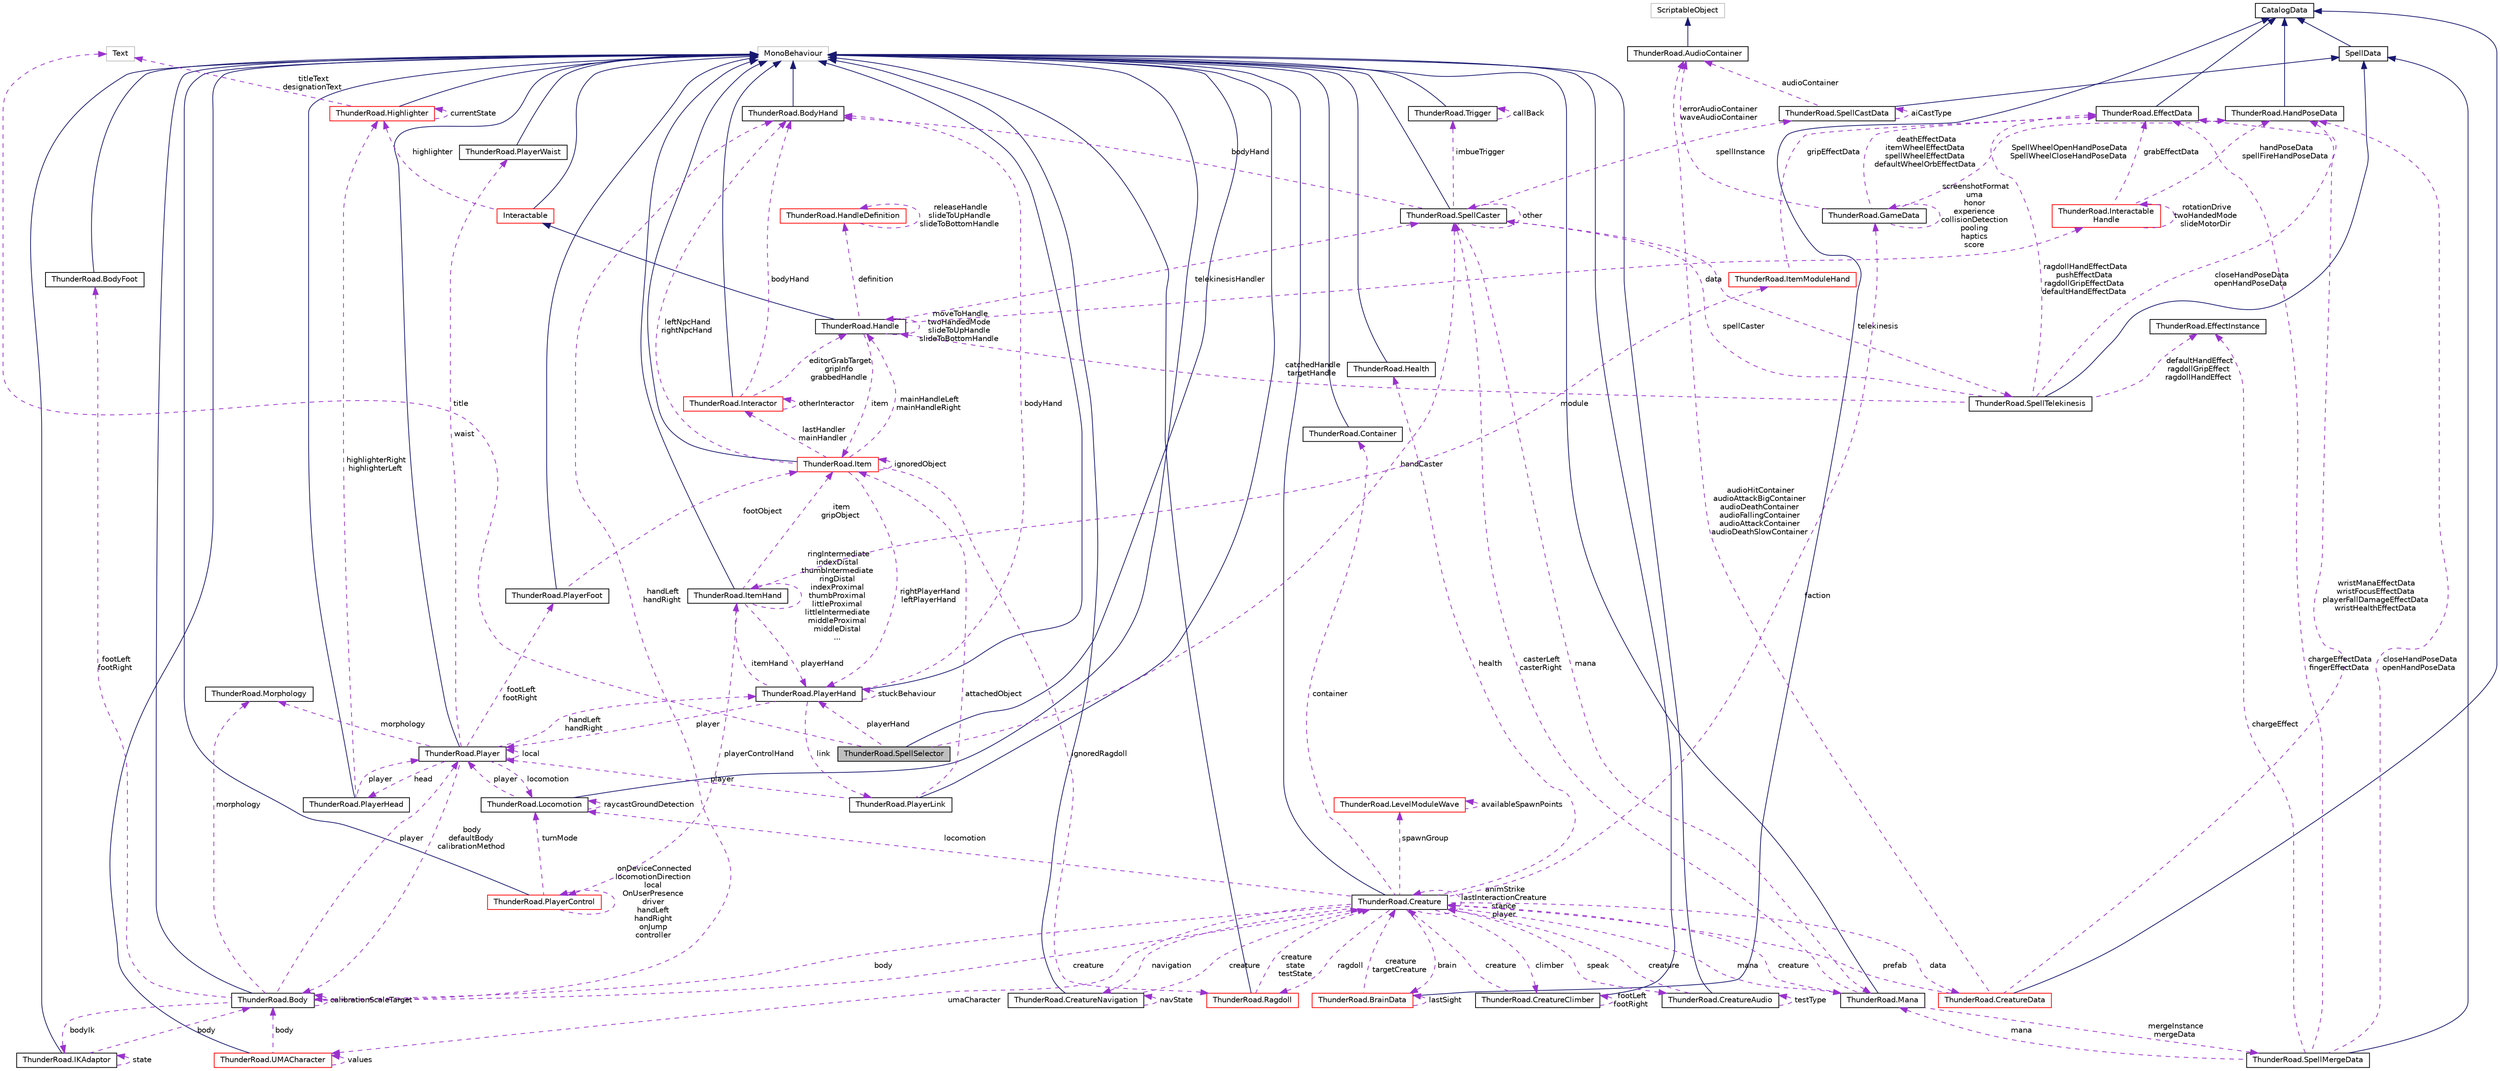 digraph "ThunderRoad.SpellSelector"
{
 // LATEX_PDF_SIZE
  edge [fontname="Helvetica",fontsize="10",labelfontname="Helvetica",labelfontsize="10"];
  node [fontname="Helvetica",fontsize="10",shape=record];
  Node1 [label="ThunderRoad.SpellSelector",height=0.2,width=0.4,color="black", fillcolor="grey75", style="filled", fontcolor="black",tooltip="Class SpellSelector. Implements the UnityEngine.MonoBehaviour"];
  Node2 -> Node1 [dir="back",color="midnightblue",fontsize="10",style="solid",fontname="Helvetica"];
  Node2 [label="MonoBehaviour",height=0.2,width=0.4,color="grey75", fillcolor="white", style="filled",tooltip=" "];
  Node3 -> Node1 [dir="back",color="darkorchid3",fontsize="10",style="dashed",label=" title" ,fontname="Helvetica"];
  Node3 [label="Text",height=0.2,width=0.4,color="grey75", fillcolor="white", style="filled",tooltip=" "];
  Node4 -> Node1 [dir="back",color="darkorchid3",fontsize="10",style="dashed",label=" handCaster" ,fontname="Helvetica"];
  Node4 [label="ThunderRoad.SpellCaster",height=0.2,width=0.4,color="black", fillcolor="white", style="filled",URL="$class_thunder_road_1_1_spell_caster.html",tooltip="Class SpellCaster. Implements the UnityEngine.MonoBehaviour"];
  Node2 -> Node4 [dir="back",color="midnightblue",fontsize="10",style="solid",fontname="Helvetica"];
  Node5 -> Node4 [dir="back",color="darkorchid3",fontsize="10",style="dashed",label=" telekinesis" ,fontname="Helvetica"];
  Node5 [label="ThunderRoad.SpellTelekinesis",height=0.2,width=0.4,color="black", fillcolor="white", style="filled",URL="$class_thunder_road_1_1_spell_telekinesis.html",tooltip="Class SpellTelekinesis. Implements the ThunderRoad.SpellData"];
  Node6 -> Node5 [dir="back",color="midnightblue",fontsize="10",style="solid",fontname="Helvetica"];
  Node6 [label="SpellData",height=0.2,width=0.4,color="black", fillcolor="white", style="filled",URL="$class_thunder_road_1_1_spell_data.html",tooltip="Class SpellData. Implements the ThunderRoad.CatalogData"];
  Node7 -> Node6 [dir="back",color="midnightblue",fontsize="10",style="solid",fontname="Helvetica"];
  Node7 [label="CatalogData",height=0.2,width=0.4,color="black", fillcolor="white", style="filled",URL="$class_thunder_road_1_1_catalog_data.html",tooltip="Class CatalogData."];
  Node8 -> Node5 [dir="back",color="darkorchid3",fontsize="10",style="dashed",label=" ragdollHandEffectData\npushEffectData\nragdollGripEffectData\ndefaultHandEffectData" ,fontname="Helvetica"];
  Node8 [label="ThunderRoad.EffectData",height=0.2,width=0.4,color="black", fillcolor="white", style="filled",URL="$class_thunder_road_1_1_effect_data.html",tooltip="Class EffectData. Implements the ThunderRoad.CatalogData"];
  Node7 -> Node8 [dir="back",color="midnightblue",fontsize="10",style="solid",fontname="Helvetica"];
  Node9 -> Node5 [dir="back",color="darkorchid3",fontsize="10",style="dashed",label=" closeHandPoseData\nopenHandPoseData" ,fontname="Helvetica"];
  Node9 [label="ThunderRoad.HandPoseData",height=0.2,width=0.4,color="black", fillcolor="white", style="filled",URL="$class_thunder_road_1_1_hand_pose_data.html",tooltip="Class HandPoseData. Implements the ThunderRoad.CatalogData"];
  Node7 -> Node9 [dir="back",color="midnightblue",fontsize="10",style="solid",fontname="Helvetica"];
  Node4 -> Node5 [dir="back",color="darkorchid3",fontsize="10",style="dashed",label=" spellCaster" ,fontname="Helvetica"];
  Node10 -> Node5 [dir="back",color="darkorchid3",fontsize="10",style="dashed",label=" catchedHandle\ntargetHandle" ,fontname="Helvetica"];
  Node10 [label="ThunderRoad.Handle",height=0.2,width=0.4,color="black", fillcolor="white", style="filled",URL="$class_thunder_road_1_1_handle.html",tooltip="Class Handle. Implements the ThunderRoad.Interactable"];
  Node11 -> Node10 [dir="back",color="midnightblue",fontsize="10",style="solid",fontname="Helvetica"];
  Node11 [label="Interactable",height=0.2,width=0.4,color="red", fillcolor="white", style="filled",URL="$class_thunder_road_1_1_interactable.html",tooltip="Class Interactable. Implements the UnityEngine.MonoBehaviour"];
  Node2 -> Node11 [dir="back",color="midnightblue",fontsize="10",style="solid",fontname="Helvetica"];
  Node12 -> Node11 [dir="back",color="darkorchid3",fontsize="10",style="dashed",label=" highlighter" ,fontname="Helvetica"];
  Node12 [label="ThunderRoad.Highlighter",height=0.2,width=0.4,color="red", fillcolor="white", style="filled",URL="$class_thunder_road_1_1_highlighter.html",tooltip="Class Highlighter. Implements the UnityEngine.MonoBehaviour"];
  Node2 -> Node12 [dir="back",color="midnightblue",fontsize="10",style="solid",fontname="Helvetica"];
  Node3 -> Node12 [dir="back",color="darkorchid3",fontsize="10",style="dashed",label=" titleText\ndesignationText" ,fontname="Helvetica"];
  Node12 -> Node12 [dir="back",color="darkorchid3",fontsize="10",style="dashed",label=" currentState" ,fontname="Helvetica"];
  Node16 -> Node10 [dir="back",color="darkorchid3",fontsize="10",style="dashed",label=" definition" ,fontname="Helvetica"];
  Node16 [label="ThunderRoad.HandleDefinition",height=0.2,width=0.4,color="red", fillcolor="white", style="filled",URL="$class_thunder_road_1_1_handle_definition.html",tooltip="Class HandleDefinition. Implements the ThunderRoad.InteractableDefinition"];
  Node16 -> Node16 [dir="back",color="darkorchid3",fontsize="10",style="dashed",label=" releaseHandle\nslideToUpHandle\nslideToBottomHandle" ,fontname="Helvetica"];
  Node19 -> Node10 [dir="back",color="darkorchid3",fontsize="10",style="dashed",label=" data" ,fontname="Helvetica"];
  Node19 [label="ThunderRoad.Interactable\lHandle",height=0.2,width=0.4,color="red", fillcolor="white", style="filled",URL="$class_thunder_road_1_1_interactable_handle.html",tooltip="Class InteractableHandle. Implements the ThunderRoad.InteractableData"];
  Node8 -> Node19 [dir="back",color="darkorchid3",fontsize="10",style="dashed",label=" grabEffectData" ,fontname="Helvetica"];
  Node19 -> Node19 [dir="back",color="darkorchid3",fontsize="10",style="dashed",label=" rotationDrive\ntwoHandedMode\nslideMotorDir" ,fontname="Helvetica"];
  Node9 -> Node19 [dir="back",color="darkorchid3",fontsize="10",style="dashed",label=" handPoseData\nspellFireHandPoseData" ,fontname="Helvetica"];
  Node4 -> Node10 [dir="back",color="darkorchid3",fontsize="10",style="dashed",label=" telekinesisHandler" ,fontname="Helvetica"];
  Node10 -> Node10 [dir="back",color="darkorchid3",fontsize="10",style="dashed",label=" moveToHandle\ntwoHandedMode\nslideToUpHandle\nslideToBottomHandle" ,fontname="Helvetica"];
  Node21 -> Node10 [dir="back",color="darkorchid3",fontsize="10",style="dashed",label=" item" ,fontname="Helvetica"];
  Node21 [label="ThunderRoad.Item",height=0.2,width=0.4,color="red", fillcolor="white", style="filled",URL="$class_thunder_road_1_1_item.html",tooltip="Class Item. Implements the UnityEngine.MonoBehaviour"];
  Node2 -> Node21 [dir="back",color="midnightblue",fontsize="10",style="solid",fontname="Helvetica"];
  Node22 -> Node21 [dir="back",color="darkorchid3",fontsize="10",style="dashed",label=" lastHandler\nmainHandler" ,fontname="Helvetica"];
  Node22 [label="ThunderRoad.Interactor",height=0.2,width=0.4,color="red", fillcolor="white", style="filled",URL="$class_thunder_road_1_1_interactor.html",tooltip="Class Interactor. Implements the UnityEngine.MonoBehaviour"];
  Node2 -> Node22 [dir="back",color="midnightblue",fontsize="10",style="solid",fontname="Helvetica"];
  Node22 -> Node22 [dir="back",color="darkorchid3",fontsize="10",style="dashed",label=" otherInteractor" ,fontname="Helvetica"];
  Node10 -> Node22 [dir="back",color="darkorchid3",fontsize="10",style="dashed",label=" editorGrabTarget\ngripInfo\ngrabbedHandle" ,fontname="Helvetica"];
  Node24 -> Node22 [dir="back",color="darkorchid3",fontsize="10",style="dashed",label=" bodyHand" ,fontname="Helvetica"];
  Node24 [label="ThunderRoad.BodyHand",height=0.2,width=0.4,color="black", fillcolor="white", style="filled",URL="$class_thunder_road_1_1_body_hand.html",tooltip="Class BodyHand. Implements the UnityEngine.MonoBehaviour"];
  Node2 -> Node24 [dir="back",color="midnightblue",fontsize="10",style="solid",fontname="Helvetica"];
  Node27 -> Node21 [dir="back",color="darkorchid3",fontsize="10",style="dashed",label=" ignoredRagdoll" ,fontname="Helvetica"];
  Node27 [label="ThunderRoad.Ragdoll",height=0.2,width=0.4,color="red", fillcolor="white", style="filled",URL="$class_thunder_road_1_1_ragdoll.html",tooltip="Class Ragdoll. Implements the UnityEngine.MonoBehaviour"];
  Node2 -> Node27 [dir="back",color="midnightblue",fontsize="10",style="solid",fontname="Helvetica"];
  Node48 -> Node27 [dir="back",color="darkorchid3",fontsize="10",style="dashed",label=" creature\nstate\ntestState" ,fontname="Helvetica"];
  Node48 [label="ThunderRoad.Creature",height=0.2,width=0.4,color="black", fillcolor="white", style="filled",URL="$class_thunder_road_1_1_creature.html",tooltip="Class Creature. Implements the UnityEngine.MonoBehaviour"];
  Node2 -> Node48 [dir="back",color="midnightblue",fontsize="10",style="solid",fontname="Helvetica"];
  Node49 -> Node48 [dir="back",color="darkorchid3",fontsize="10",style="dashed",label=" climber" ,fontname="Helvetica"];
  Node49 [label="ThunderRoad.CreatureClimber",height=0.2,width=0.4,color="black", fillcolor="white", style="filled",URL="$class_thunder_road_1_1_creature_climber.html",tooltip="Class CreatureClimber. Implements the UnityEngine.MonoBehaviour"];
  Node2 -> Node49 [dir="back",color="midnightblue",fontsize="10",style="solid",fontname="Helvetica"];
  Node49 -> Node49 [dir="back",color="darkorchid3",fontsize="10",style="dashed",label=" footLeft\nfootRight" ,fontname="Helvetica"];
  Node48 -> Node49 [dir="back",color="darkorchid3",fontsize="10",style="dashed",label=" creature" ,fontname="Helvetica"];
  Node50 -> Node48 [dir="back",color="darkorchid3",fontsize="10",style="dashed",label=" health" ,fontname="Helvetica"];
  Node50 [label="ThunderRoad.Health",height=0.2,width=0.4,color="black", fillcolor="white", style="filled",URL="$class_thunder_road_1_1_health.html",tooltip="Class Health. Implements the UnityEngine.MonoBehaviour"];
  Node2 -> Node50 [dir="back",color="midnightblue",fontsize="10",style="solid",fontname="Helvetica"];
  Node51 -> Node48 [dir="back",color="darkorchid3",fontsize="10",style="dashed",label=" faction" ,fontname="Helvetica"];
  Node51 [label="ThunderRoad.GameData",height=0.2,width=0.4,color="black", fillcolor="white", style="filled",URL="$class_thunder_road_1_1_game_data.html",tooltip="Class GameData."];
  Node51 -> Node51 [dir="back",color="darkorchid3",fontsize="10",style="dashed",label=" screenshotFormat\numa\nhonor\nexperience\ncollisionDetection\npooling\nhaptics\nscore" ,fontname="Helvetica"];
  Node8 -> Node51 [dir="back",color="darkorchid3",fontsize="10",style="dashed",label=" deathEffectData\nitemWheelEffectData\nspellWheelEffectData\ndefaultWheelOrbEffectData" ,fontname="Helvetica"];
  Node9 -> Node51 [dir="back",color="darkorchid3",fontsize="10",style="dashed",label=" SpellWheelOpenHandPoseData\nSpellWheelCloseHandPoseData" ,fontname="Helvetica"];
  Node39 -> Node51 [dir="back",color="darkorchid3",fontsize="10",style="dashed",label=" errorAudioContainer\nwaveAudioContainer" ,fontname="Helvetica"];
  Node39 [label="ThunderRoad.AudioContainer",height=0.2,width=0.4,color="black", fillcolor="white", style="filled",URL="$class_thunder_road_1_1_audio_container.html",tooltip="Class AudioContainer. Implements the UnityEngine.ScriptableObject"];
  Node40 -> Node39 [dir="back",color="midnightblue",fontsize="10",style="solid",fontname="Helvetica"];
  Node40 [label="ScriptableObject",height=0.2,width=0.4,color="grey75", fillcolor="white", style="filled",tooltip=" "];
  Node52 -> Node48 [dir="back",color="darkorchid3",fontsize="10",style="dashed",label=" spawnGroup" ,fontname="Helvetica"];
  Node52 [label="ThunderRoad.LevelModuleWave",height=0.2,width=0.4,color="red", fillcolor="white", style="filled",URL="$class_thunder_road_1_1_level_module_wave.html",tooltip="Class LevelModuleWave. Implements the ThunderRoad.LevelModule"];
  Node52 -> Node52 [dir="back",color="darkorchid3",fontsize="10",style="dashed",label=" availableSpawnPoints" ,fontname="Helvetica"];
  Node55 -> Node48 [dir="back",color="darkorchid3",fontsize="10",style="dashed",label=" data" ,fontname="Helvetica"];
  Node55 [label="ThunderRoad.CreatureData",height=0.2,width=0.4,color="red", fillcolor="white", style="filled",URL="$class_thunder_road_1_1_creature_data.html",tooltip="Class CreatureData. Implements the ThunderRoad.CatalogData"];
  Node7 -> Node55 [dir="back",color="midnightblue",fontsize="10",style="solid",fontname="Helvetica"];
  Node8 -> Node55 [dir="back",color="darkorchid3",fontsize="10",style="dashed",label=" wristManaEffectData\nwristFocusEffectData\nplayerFallDamageEffectData\nwristHealthEffectData" ,fontname="Helvetica"];
  Node39 -> Node55 [dir="back",color="darkorchid3",fontsize="10",style="dashed",label=" audioHitContainer\naudioAttackBigContainer\naudioDeathContainer\naudioFallingContainer\naudioAttackContainer\naudioDeathSlowContainer" ,fontname="Helvetica"];
  Node48 -> Node55 [dir="back",color="darkorchid3",fontsize="10",style="dashed",label=" prefab" ,fontname="Helvetica"];
  Node58 -> Node48 [dir="back",color="darkorchid3",fontsize="10",style="dashed",label=" locomotion" ,fontname="Helvetica"];
  Node58 [label="ThunderRoad.Locomotion",height=0.2,width=0.4,color="black", fillcolor="white", style="filled",URL="$class_thunder_road_1_1_locomotion.html",tooltip="Class Locomotion. Implements the UnityEngine.MonoBehaviour"];
  Node2 -> Node58 [dir="back",color="midnightblue",fontsize="10",style="solid",fontname="Helvetica"];
  Node59 -> Node58 [dir="back",color="darkorchid3",fontsize="10",style="dashed",label=" player" ,fontname="Helvetica"];
  Node59 [label="ThunderRoad.Player",height=0.2,width=0.4,color="black", fillcolor="white", style="filled",URL="$class_thunder_road_1_1_player.html",tooltip="Class Player. Implements the UnityEngine.MonoBehaviour"];
  Node2 -> Node59 [dir="back",color="midnightblue",fontsize="10",style="solid",fontname="Helvetica"];
  Node60 -> Node59 [dir="back",color="darkorchid3",fontsize="10",style="dashed",label=" footLeft\nfootRight" ,fontname="Helvetica"];
  Node60 [label="ThunderRoad.PlayerFoot",height=0.2,width=0.4,color="black", fillcolor="white", style="filled",URL="$class_thunder_road_1_1_player_foot.html",tooltip="Class PlayerFoot. Implements the UnityEngine.MonoBehaviour"];
  Node2 -> Node60 [dir="back",color="midnightblue",fontsize="10",style="solid",fontname="Helvetica"];
  Node21 -> Node60 [dir="back",color="darkorchid3",fontsize="10",style="dashed",label=" footObject" ,fontname="Helvetica"];
  Node59 -> Node59 [dir="back",color="darkorchid3",fontsize="10",style="dashed",label=" local" ,fontname="Helvetica"];
  Node61 -> Node59 [dir="back",color="darkorchid3",fontsize="10",style="dashed",label=" morphology" ,fontname="Helvetica"];
  Node61 [label="ThunderRoad.Morphology",height=0.2,width=0.4,color="black", fillcolor="white", style="filled",URL="$class_thunder_road_1_1_morphology.html",tooltip="Class Morphology."];
  Node58 -> Node59 [dir="back",color="darkorchid3",fontsize="10",style="dashed",label=" locomotion" ,fontname="Helvetica"];
  Node62 -> Node59 [dir="back",color="darkorchid3",fontsize="10",style="dashed",label=" head" ,fontname="Helvetica"];
  Node62 [label="ThunderRoad.PlayerHead",height=0.2,width=0.4,color="black", fillcolor="white", style="filled",URL="$class_thunder_road_1_1_player_head.html",tooltip="Class PlayerHead. Implements the UnityEngine.MonoBehaviour"];
  Node2 -> Node62 [dir="back",color="midnightblue",fontsize="10",style="solid",fontname="Helvetica"];
  Node59 -> Node62 [dir="back",color="darkorchid3",fontsize="10",style="dashed",label=" player" ,fontname="Helvetica"];
  Node12 -> Node62 [dir="back",color="darkorchid3",fontsize="10",style="dashed",label=" highlighterRight\nhighlighterLeft" ,fontname="Helvetica"];
  Node63 -> Node59 [dir="back",color="darkorchid3",fontsize="10",style="dashed",label=" body\ndefaultBody\ncalibrationMethod" ,fontname="Helvetica"];
  Node63 [label="ThunderRoad.Body",height=0.2,width=0.4,color="black", fillcolor="white", style="filled",URL="$class_thunder_road_1_1_body.html",tooltip="Class Body. Implements the UnityEngine.MonoBehaviour"];
  Node2 -> Node63 [dir="back",color="midnightblue",fontsize="10",style="solid",fontname="Helvetica"];
  Node59 -> Node63 [dir="back",color="darkorchid3",fontsize="10",style="dashed",label=" player" ,fontname="Helvetica"];
  Node61 -> Node63 [dir="back",color="darkorchid3",fontsize="10",style="dashed",label=" morphology" ,fontname="Helvetica"];
  Node64 -> Node63 [dir="back",color="darkorchid3",fontsize="10",style="dashed",label=" bodyIk" ,fontname="Helvetica"];
  Node64 [label="ThunderRoad.IKAdaptor",height=0.2,width=0.4,color="black", fillcolor="white", style="filled",URL="$class_thunder_road_1_1_i_k_adaptor.html",tooltip="Class IKAdaptor. Implements the UnityEngine.MonoBehaviour"];
  Node2 -> Node64 [dir="back",color="midnightblue",fontsize="10",style="solid",fontname="Helvetica"];
  Node64 -> Node64 [dir="back",color="darkorchid3",fontsize="10",style="dashed",label=" state" ,fontname="Helvetica"];
  Node63 -> Node64 [dir="back",color="darkorchid3",fontsize="10",style="dashed",label=" body" ,fontname="Helvetica"];
  Node63 -> Node63 [dir="back",color="darkorchid3",fontsize="10",style="dashed",label=" calibrationScaleTarget" ,fontname="Helvetica"];
  Node48 -> Node63 [dir="back",color="darkorchid3",fontsize="10",style="dashed",label=" creature" ,fontname="Helvetica"];
  Node24 -> Node63 [dir="back",color="darkorchid3",fontsize="10",style="dashed",label=" handLeft\nhandRight" ,fontname="Helvetica"];
  Node65 -> Node63 [dir="back",color="darkorchid3",fontsize="10",style="dashed",label=" footLeft\nfootRight" ,fontname="Helvetica"];
  Node65 [label="ThunderRoad.BodyFoot",height=0.2,width=0.4,color="black", fillcolor="white", style="filled",URL="$class_thunder_road_1_1_body_foot.html",tooltip="Class BodyFoot. Implements the UnityEngine.MonoBehaviour"];
  Node2 -> Node65 [dir="back",color="midnightblue",fontsize="10",style="solid",fontname="Helvetica"];
  Node66 -> Node59 [dir="back",color="darkorchid3",fontsize="10",style="dashed",label=" waist" ,fontname="Helvetica"];
  Node66 [label="ThunderRoad.PlayerWaist",height=0.2,width=0.4,color="black", fillcolor="white", style="filled",URL="$class_thunder_road_1_1_player_waist.html",tooltip="Class PlayerWaist. Implements the UnityEngine.MonoBehaviour"];
  Node2 -> Node66 [dir="back",color="midnightblue",fontsize="10",style="solid",fontname="Helvetica"];
  Node67 -> Node59 [dir="back",color="darkorchid3",fontsize="10",style="dashed",label=" handLeft\nhandRight" ,fontname="Helvetica"];
  Node67 [label="ThunderRoad.PlayerHand",height=0.2,width=0.4,color="black", fillcolor="white", style="filled",URL="$class_thunder_road_1_1_player_hand.html",tooltip="Class PlayerHand. Implements the UnityEngine.MonoBehaviour"];
  Node2 -> Node67 [dir="back",color="midnightblue",fontsize="10",style="solid",fontname="Helvetica"];
  Node59 -> Node67 [dir="back",color="darkorchid3",fontsize="10",style="dashed",label=" player" ,fontname="Helvetica"];
  Node68 -> Node67 [dir="back",color="darkorchid3",fontsize="10",style="dashed",label=" link" ,fontname="Helvetica"];
  Node68 [label="ThunderRoad.PlayerLink",height=0.2,width=0.4,color="black", fillcolor="white", style="filled",URL="$class_thunder_road_1_1_player_link.html",tooltip="Class PlayerLink. Implements the UnityEngine.MonoBehaviour"];
  Node2 -> Node68 [dir="back",color="midnightblue",fontsize="10",style="solid",fontname="Helvetica"];
  Node59 -> Node68 [dir="back",color="darkorchid3",fontsize="10",style="dashed",label=" player" ,fontname="Helvetica"];
  Node21 -> Node68 [dir="back",color="darkorchid3",fontsize="10",style="dashed",label=" attachedObject" ,fontname="Helvetica"];
  Node69 -> Node67 [dir="back",color="darkorchid3",fontsize="10",style="dashed",label=" itemHand" ,fontname="Helvetica"];
  Node69 [label="ThunderRoad.ItemHand",height=0.2,width=0.4,color="black", fillcolor="white", style="filled",URL="$class_thunder_road_1_1_item_hand.html",tooltip="Class ItemHand. Implements the UnityEngine.MonoBehaviour"];
  Node2 -> Node69 [dir="back",color="midnightblue",fontsize="10",style="solid",fontname="Helvetica"];
  Node70 -> Node69 [dir="back",color="darkorchid3",fontsize="10",style="dashed",label=" module" ,fontname="Helvetica"];
  Node70 [label="ThunderRoad.ItemModuleHand",height=0.2,width=0.4,color="red", fillcolor="white", style="filled",URL="$class_thunder_road_1_1_item_module_hand.html",tooltip="Class ItemModuleHand. Implements the ThunderRoad.ItemModule"];
  Node8 -> Node70 [dir="back",color="darkorchid3",fontsize="10",style="dashed",label=" gripEffectData" ,fontname="Helvetica"];
  Node72 -> Node69 [dir="back",color="darkorchid3",fontsize="10",style="dashed",label=" playerControlHand" ,fontname="Helvetica"];
  Node72 [label="ThunderRoad.PlayerControl",height=0.2,width=0.4,color="red", fillcolor="white", style="filled",URL="$class_thunder_road_1_1_player_control.html",tooltip="Class PlayerControl. Implements the UnityEngine.MonoBehaviour"];
  Node2 -> Node72 [dir="back",color="midnightblue",fontsize="10",style="solid",fontname="Helvetica"];
  Node58 -> Node72 [dir="back",color="darkorchid3",fontsize="10",style="dashed",label=" turnMode" ,fontname="Helvetica"];
  Node72 -> Node72 [dir="back",color="darkorchid3",fontsize="10",style="dashed",label=" onDeviceConnected\nlocomotionDirection\nlocal\nOnUserPresence\ndriver\nhandLeft\nhandRight\nonJump\ncontroller" ,fontname="Helvetica"];
  Node69 -> Node69 [dir="back",color="darkorchid3",fontsize="10",style="dashed",label=" ringIntermediate\nindexDistal\nthumbIntermediate\nringDistal\nindexProximal\nthumbProximal\nlittleProximal\nlittleIntermediate\nmiddleProximal\nmiddleDistal\n..." ,fontname="Helvetica"];
  Node21 -> Node69 [dir="back",color="darkorchid3",fontsize="10",style="dashed",label=" item\ngripObject" ,fontname="Helvetica"];
  Node67 -> Node69 [dir="back",color="darkorchid3",fontsize="10",style="dashed",label=" playerHand" ,fontname="Helvetica"];
  Node24 -> Node67 [dir="back",color="darkorchid3",fontsize="10",style="dashed",label=" bodyHand" ,fontname="Helvetica"];
  Node67 -> Node67 [dir="back",color="darkorchid3",fontsize="10",style="dashed",label=" stuckBehaviour" ,fontname="Helvetica"];
  Node58 -> Node58 [dir="back",color="darkorchid3",fontsize="10",style="dashed",label=" raycastGroundDetection" ,fontname="Helvetica"];
  Node27 -> Node48 [dir="back",color="darkorchid3",fontsize="10",style="dashed",label=" ragdoll" ,fontname="Helvetica"];
  Node63 -> Node48 [dir="back",color="darkorchid3",fontsize="10",style="dashed",label=" body" ,fontname="Helvetica"];
  Node74 -> Node48 [dir="back",color="darkorchid3",fontsize="10",style="dashed",label=" speak" ,fontname="Helvetica"];
  Node74 [label="ThunderRoad.CreatureAudio",height=0.2,width=0.4,color="black", fillcolor="white", style="filled",URL="$class_thunder_road_1_1_creature_audio.html",tooltip="Class CreatureAudio. Implements the UnityEngine.MonoBehaviour"];
  Node2 -> Node74 [dir="back",color="midnightblue",fontsize="10",style="solid",fontname="Helvetica"];
  Node74 -> Node74 [dir="back",color="darkorchid3",fontsize="10",style="dashed",label=" testType" ,fontname="Helvetica"];
  Node48 -> Node74 [dir="back",color="darkorchid3",fontsize="10",style="dashed",label=" creature" ,fontname="Helvetica"];
  Node48 -> Node48 [dir="back",color="darkorchid3",fontsize="10",style="dashed",label=" animStrike\nlastInteractionCreature\nstance\nplayer" ,fontname="Helvetica"];
  Node75 -> Node48 [dir="back",color="darkorchid3",fontsize="10",style="dashed",label=" mana" ,fontname="Helvetica"];
  Node75 [label="ThunderRoad.Mana",height=0.2,width=0.4,color="black", fillcolor="white", style="filled",URL="$class_thunder_road_1_1_mana.html",tooltip="Class Mana. Implements the UnityEngine.MonoBehaviour"];
  Node2 -> Node75 [dir="back",color="midnightblue",fontsize="10",style="solid",fontname="Helvetica"];
  Node76 -> Node75 [dir="back",color="darkorchid3",fontsize="10",style="dashed",label=" mergeInstance\nmergeData" ,fontname="Helvetica"];
  Node76 [label="ThunderRoad.SpellMergeData",height=0.2,width=0.4,color="black", fillcolor="white", style="filled",URL="$class_thunder_road_1_1_spell_merge_data.html",tooltip="Class SpellMergeData. Implements the ThunderRoad.SpellData"];
  Node6 -> Node76 [dir="back",color="midnightblue",fontsize="10",style="solid",fontname="Helvetica"];
  Node8 -> Node76 [dir="back",color="darkorchid3",fontsize="10",style="dashed",label=" chargeEffectData\nfingerEffectData" ,fontname="Helvetica"];
  Node9 -> Node76 [dir="back",color="darkorchid3",fontsize="10",style="dashed",label=" closeHandPoseData\nopenHandPoseData" ,fontname="Helvetica"];
  Node75 -> Node76 [dir="back",color="darkorchid3",fontsize="10",style="dashed",label=" mana" ,fontname="Helvetica"];
  Node33 -> Node76 [dir="back",color="darkorchid3",fontsize="10",style="dashed",label=" chargeEffect" ,fontname="Helvetica"];
  Node33 [label="ThunderRoad.EffectInstance",height=0.2,width=0.4,color="black", fillcolor="white", style="filled",URL="$class_thunder_road_1_1_effect_instance.html",tooltip="Class EffectInstance."];
  Node4 -> Node75 [dir="back",color="darkorchid3",fontsize="10",style="dashed",label=" casterLeft\ncasterRight" ,fontname="Helvetica"];
  Node48 -> Node75 [dir="back",color="darkorchid3",fontsize="10",style="dashed",label=" creature" ,fontname="Helvetica"];
  Node77 -> Node48 [dir="back",color="darkorchid3",fontsize="10",style="dashed",label=" umaCharacter" ,fontname="Helvetica"];
  Node77 [label="ThunderRoad.UMACharacter",height=0.2,width=0.4,color="red", fillcolor="white", style="filled",URL="$class_thunder_road_1_1_u_m_a_character.html",tooltip="Class UMACharacter. Implements the UnityEngine.MonoBehaviour"];
  Node2 -> Node77 [dir="back",color="midnightblue",fontsize="10",style="solid",fontname="Helvetica"];
  Node63 -> Node77 [dir="back",color="darkorchid3",fontsize="10",style="dashed",label=" body" ,fontname="Helvetica"];
  Node77 -> Node77 [dir="back",color="darkorchid3",fontsize="10",style="dashed",label=" values" ,fontname="Helvetica"];
  Node78 -> Node48 [dir="back",color="darkorchid3",fontsize="10",style="dashed",label=" container" ,fontname="Helvetica"];
  Node78 [label="ThunderRoad.Container",height=0.2,width=0.4,color="black", fillcolor="white", style="filled",URL="$class_thunder_road_1_1_container.html",tooltip="Class Container. Implements the UnityEngine.MonoBehaviour"];
  Node2 -> Node78 [dir="back",color="midnightblue",fontsize="10",style="solid",fontname="Helvetica"];
  Node79 -> Node48 [dir="back",color="darkorchid3",fontsize="10",style="dashed",label=" brain" ,fontname="Helvetica"];
  Node79 [label="ThunderRoad.BrainData",height=0.2,width=0.4,color="red", fillcolor="white", style="filled",URL="$class_thunder_road_1_1_brain_data.html",tooltip="Class BrainData. Implements the ThunderRoad.CatalogData"];
  Node7 -> Node79 [dir="back",color="midnightblue",fontsize="10",style="solid",fontname="Helvetica"];
  Node48 -> Node79 [dir="back",color="darkorchid3",fontsize="10",style="dashed",label=" creature\ntargetCreature" ,fontname="Helvetica"];
  Node79 -> Node79 [dir="back",color="darkorchid3",fontsize="10",style="dashed",label=" lastSight" ,fontname="Helvetica"];
  Node87 -> Node48 [dir="back",color="darkorchid3",fontsize="10",style="dashed",label=" navigation" ,fontname="Helvetica"];
  Node87 [label="ThunderRoad.CreatureNavigation",height=0.2,width=0.4,color="black", fillcolor="white", style="filled",URL="$class_thunder_road_1_1_creature_navigation.html",tooltip="Class CreatureNavigation. Implements the UnityEngine.MonoBehaviour"];
  Node2 -> Node87 [dir="back",color="midnightblue",fontsize="10",style="solid",fontname="Helvetica"];
  Node48 -> Node87 [dir="back",color="darkorchid3",fontsize="10",style="dashed",label=" creature" ,fontname="Helvetica"];
  Node87 -> Node87 [dir="back",color="darkorchid3",fontsize="10",style="dashed",label=" navState" ,fontname="Helvetica"];
  Node10 -> Node21 [dir="back",color="darkorchid3",fontsize="10",style="dashed",label=" mainHandleLeft\nmainHandleRight" ,fontname="Helvetica"];
  Node21 -> Node21 [dir="back",color="darkorchid3",fontsize="10",style="dashed",label=" ignoredObject" ,fontname="Helvetica"];
  Node24 -> Node21 [dir="back",color="darkorchid3",fontsize="10",style="dashed",label=" leftNpcHand\nrightNpcHand" ,fontname="Helvetica"];
  Node67 -> Node21 [dir="back",color="darkorchid3",fontsize="10",style="dashed",label=" rightPlayerHand\nleftPlayerHand" ,fontname="Helvetica"];
  Node33 -> Node5 [dir="back",color="darkorchid3",fontsize="10",style="dashed",label=" defaultHandEffect\nragdollGripEffect\nragdollHandEffect" ,fontname="Helvetica"];
  Node4 -> Node4 [dir="back",color="darkorchid3",fontsize="10",style="dashed",label=" other" ,fontname="Helvetica"];
  Node41 -> Node4 [dir="back",color="darkorchid3",fontsize="10",style="dashed",label=" spellInstance" ,fontname="Helvetica"];
  Node41 [label="ThunderRoad.SpellCastData",height=0.2,width=0.4,color="black", fillcolor="white", style="filled",URL="$class_thunder_road_1_1_spell_cast_data.html",tooltip="Class SpellCastData. Implements the ThunderRoad.SpellData"];
  Node6 -> Node41 [dir="back",color="midnightblue",fontsize="10",style="solid",fontname="Helvetica"];
  Node39 -> Node41 [dir="back",color="darkorchid3",fontsize="10",style="dashed",label=" audioContainer" ,fontname="Helvetica"];
  Node41 -> Node41 [dir="back",color="darkorchid3",fontsize="10",style="dashed",label=" aiCastType" ,fontname="Helvetica"];
  Node75 -> Node4 [dir="back",color="darkorchid3",fontsize="10",style="dashed",label=" mana" ,fontname="Helvetica"];
  Node93 -> Node4 [dir="back",color="darkorchid3",fontsize="10",style="dashed",label=" imbueTrigger" ,fontname="Helvetica"];
  Node93 [label="ThunderRoad.Trigger",height=0.2,width=0.4,color="black", fillcolor="white", style="filled",URL="$class_thunder_road_1_1_trigger.html",tooltip="Class Trigger. Implements the UnityEngine.MonoBehaviour"];
  Node2 -> Node93 [dir="back",color="midnightblue",fontsize="10",style="solid",fontname="Helvetica"];
  Node93 -> Node93 [dir="back",color="darkorchid3",fontsize="10",style="dashed",label=" callBack" ,fontname="Helvetica"];
  Node24 -> Node4 [dir="back",color="darkorchid3",fontsize="10",style="dashed",label=" bodyHand" ,fontname="Helvetica"];
  Node67 -> Node1 [dir="back",color="darkorchid3",fontsize="10",style="dashed",label=" playerHand" ,fontname="Helvetica"];
}
